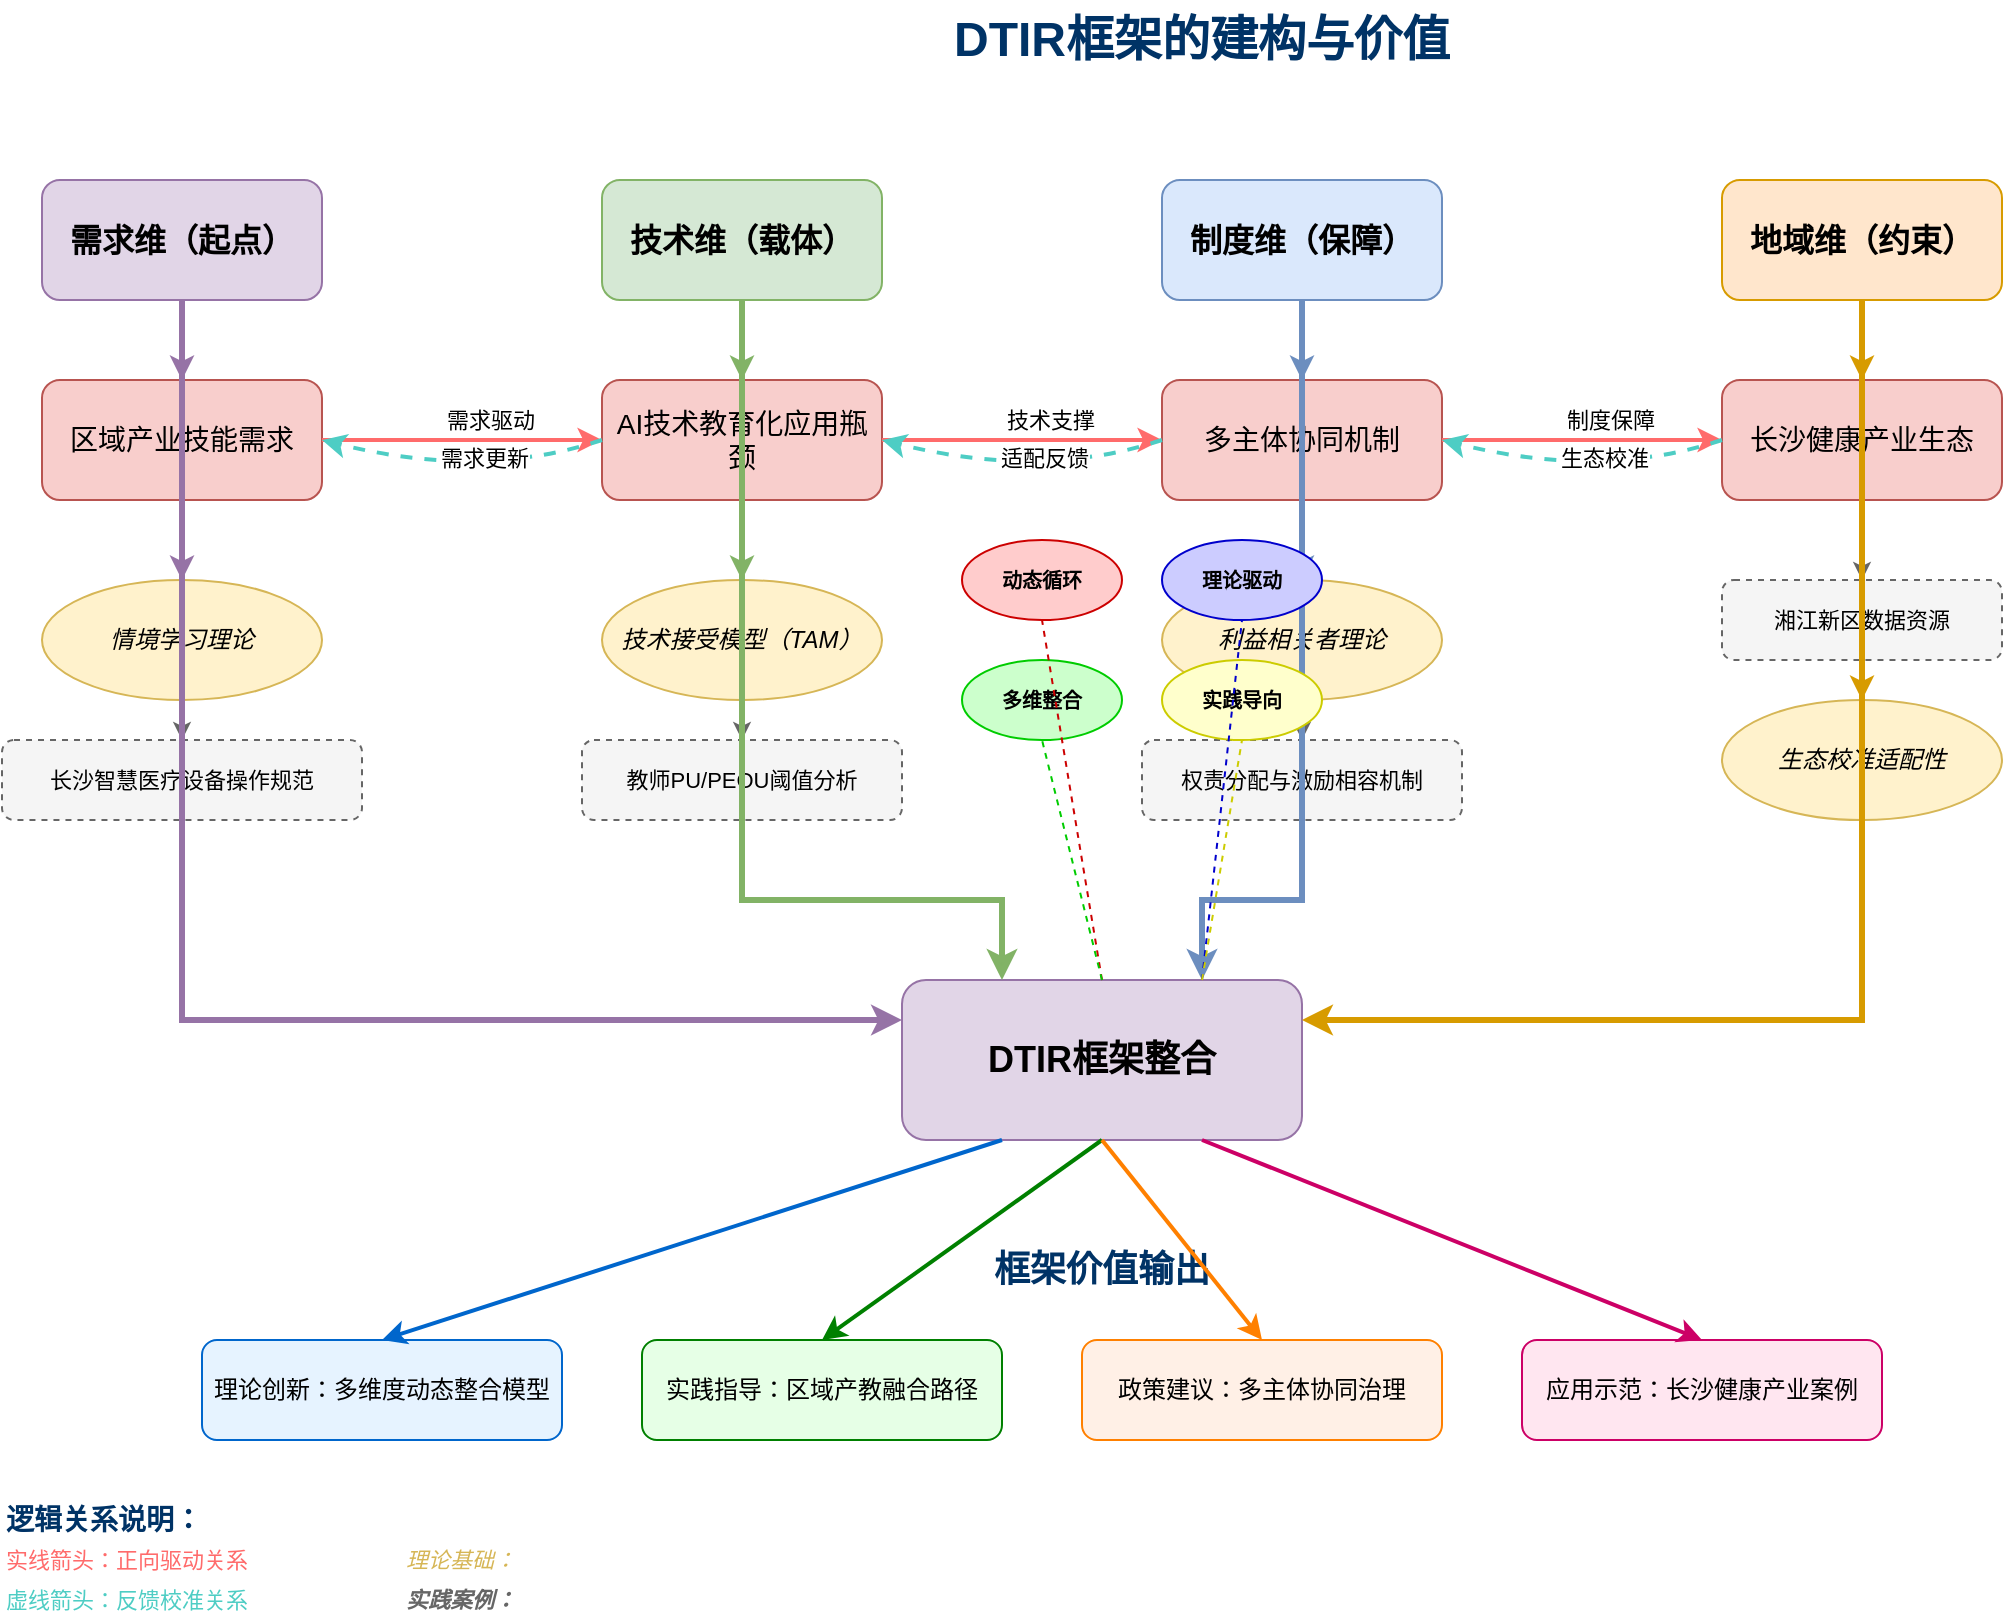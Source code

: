 <mxfile version="28.0.7">
  <diagram name="第 1 页" id="RC0g2ETIp5rF4YWdHQi5">
    <mxGraphModel dx="1420" dy="743" grid="1" gridSize="10" guides="1" tooltips="1" connect="1" arrows="1" fold="1" page="1" pageScale="1" pageWidth="1400" pageHeight="1000" math="0" shadow="0">
      <root>
        <mxCell id="0" />
        <mxCell id="1" parent="0" />
        <mxCell id="2" value="DTIR框架的建构与价值" style="text;html=1;strokeColor=none;fillColor=none;align=center;verticalAlign=middle;whiteSpace=wrap;rounded=0;fontSize=24;fontStyle=1;fontColor=#003366;" parent="1" vertex="1">
          <mxGeometry x="450" y="30" width="500" height="40" as="geometry" />
        </mxCell>
        <mxCell id="3" value="需求维（起点）" style="rounded=1;whiteSpace=wrap;html=1;fillColor=#e1d5e7;strokeColor=#9673a6;fontSize=16;fontStyle=1;" parent="1" vertex="1">
          <mxGeometry x="120" y="120" width="140" height="60" as="geometry" />
        </mxCell>
        <mxCell id="4" value="区域产业技能需求" style="rounded=1;whiteSpace=wrap;html=1;fillColor=#f8cecc;strokeColor=#b85450;fontSize=14;" parent="1" vertex="1">
          <mxGeometry x="120" y="220" width="140" height="60" as="geometry" />
        </mxCell>
        <mxCell id="5" value="情境学习理论" style="ellipse;whiteSpace=wrap;html=1;fillColor=#fff2cc;strokeColor=#d6b656;fontSize=12;fontStyle=2;" parent="1" vertex="1">
          <mxGeometry x="120" y="320" width="140" height="60" as="geometry" />
        </mxCell>
        <mxCell id="6" value="长沙智慧医疗设备操作规范" style="rounded=1;whiteSpace=wrap;html=1;fillColor=#f5f5f5;strokeColor=#666666;fontSize=11;dashed=1;" parent="1" vertex="1">
          <mxGeometry x="100" y="400" width="180" height="40" as="geometry" />
        </mxCell>
        <mxCell id="7" value="技术维（载体）" style="rounded=1;whiteSpace=wrap;html=1;fillColor=#d5e8d4;strokeColor=#82b366;fontSize=16;fontStyle=1;" parent="1" vertex="1">
          <mxGeometry x="400" y="120" width="140" height="60" as="geometry" />
        </mxCell>
        <mxCell id="8" value="AI技术教育化应用瓶颈" style="rounded=1;whiteSpace=wrap;html=1;fillColor=#f8cecc;strokeColor=#b85450;fontSize=14;" parent="1" vertex="1">
          <mxGeometry x="400" y="220" width="140" height="60" as="geometry" />
        </mxCell>
        <mxCell id="9" value="技术接受模型（TAM）" style="ellipse;whiteSpace=wrap;html=1;fillColor=#fff2cc;strokeColor=#d6b656;fontSize=12;fontStyle=2;" parent="1" vertex="1">
          <mxGeometry x="400" y="320" width="140" height="60" as="geometry" />
        </mxCell>
        <mxCell id="10" value="教师PU/PEOU阈值分析" style="rounded=1;whiteSpace=wrap;html=1;fillColor=#f5f5f5;strokeColor=#666666;fontSize=11;dashed=1;" parent="1" vertex="1">
          <mxGeometry x="390" y="400" width="160" height="40" as="geometry" />
        </mxCell>
        <mxCell id="11" value="制度维（保障）" style="rounded=1;whiteSpace=wrap;html=1;fillColor=#dae8fc;strokeColor=#6c8ebf;fontSize=16;fontStyle=1;" parent="1" vertex="1">
          <mxGeometry x="680" y="120" width="140" height="60" as="geometry" />
        </mxCell>
        <mxCell id="12" value="多主体协同机制" style="rounded=1;whiteSpace=wrap;html=1;fillColor=#f8cecc;strokeColor=#b85450;fontSize=14;" parent="1" vertex="1">
          <mxGeometry x="680" y="220" width="140" height="60" as="geometry" />
        </mxCell>
        <mxCell id="13" value="利益相关者理论" style="ellipse;whiteSpace=wrap;html=1;fillColor=#fff2cc;strokeColor=#d6b656;fontSize=12;fontStyle=2;" parent="1" vertex="1">
          <mxGeometry x="680" y="320" width="140" height="60" as="geometry" />
        </mxCell>
        <mxCell id="14" value="权责分配与激励相容机制" style="rounded=1;whiteSpace=wrap;html=1;fillColor=#f5f5f5;strokeColor=#666666;fontSize=11;dashed=1;" parent="1" vertex="1">
          <mxGeometry x="670" y="400" width="160" height="40" as="geometry" />
        </mxCell>
        <mxCell id="15" value="地域维（约束）" style="rounded=1;whiteSpace=wrap;html=1;fillColor=#ffe6cc;strokeColor=#d79b00;fontSize=16;fontStyle=1;" parent="1" vertex="1">
          <mxGeometry x="960" y="120" width="140" height="60" as="geometry" />
        </mxCell>
        <mxCell id="16" value="长沙健康产业生态" style="rounded=1;whiteSpace=wrap;html=1;fillColor=#f8cecc;strokeColor=#b85450;fontSize=14;" parent="1" vertex="1">
          <mxGeometry x="960" y="220" width="140" height="60" as="geometry" />
        </mxCell>
        <mxCell id="17" value="湘江新区数据资源" style="rounded=1;whiteSpace=wrap;html=1;fillColor=#f5f5f5;strokeColor=#666666;fontSize=11;dashed=1;" parent="1" vertex="1">
          <mxGeometry x="960" y="320" width="140" height="40" as="geometry" />
        </mxCell>
        <mxCell id="18" value="生态校准适配性" style="ellipse;whiteSpace=wrap;html=1;fillColor=#fff2cc;strokeColor=#d6b656;fontSize=12;fontStyle=2;" parent="1" vertex="1">
          <mxGeometry x="960" y="380" width="140" height="60" as="geometry" />
        </mxCell>
        <mxCell id="19" value="DTIR框架整合" style="rounded=1;whiteSpace=wrap;html=1;fillColor=#e1d5e7;strokeColor=#9673a6;fontSize=18;fontStyle=1;" parent="1" vertex="1">
          <mxGeometry x="550" y="520" width="200" height="80" as="geometry" />
        </mxCell>
        <mxCell id="20" value="" style="endArrow=classic;html=1;rounded=0;exitX=0.5;exitY=1;exitDx=0;exitDy=0;entryX=0.5;entryY=0;entryDx=0;entryDy=0;strokeWidth=2;strokeColor=#9673a6;" parent="1" source="3" target="4" edge="1">
          <mxGeometry width="50" height="50" relative="1" as="geometry">
            <mxPoint x="300" y="300" as="sourcePoint" />
            <mxPoint x="350" y="250" as="targetPoint" />
          </mxGeometry>
        </mxCell>
        <mxCell id="21" value="" style="endArrow=classic;html=1;rounded=0;exitX=0.5;exitY=1;exitDx=0;exitDy=0;entryX=0.5;entryY=0;entryDx=0;entryDy=0;strokeWidth=2;strokeColor=#9673a6;" parent="1" source="4" target="5" edge="1">
          <mxGeometry width="50" height="50" relative="1" as="geometry">
            <mxPoint x="300" y="300" as="sourcePoint" />
            <mxPoint x="350" y="250" as="targetPoint" />
          </mxGeometry>
        </mxCell>
        <mxCell id="22" value="" style="endArrow=classic;html=1;rounded=0;exitX=0.5;exitY=1;exitDx=0;exitDy=0;entryX=0.5;entryY=0;entryDx=0;entryDy=0;strokeWidth=1;strokeColor=#666666;dashed=1;" parent="1" source="5" target="6" edge="1">
          <mxGeometry width="50" height="50" relative="1" as="geometry">
            <mxPoint x="300" y="300" as="sourcePoint" />
            <mxPoint x="350" y="250" as="targetPoint" />
          </mxGeometry>
        </mxCell>
        <mxCell id="23" value="" style="endArrow=classic;html=1;rounded=0;exitX=0.5;exitY=1;exitDx=0;exitDy=0;entryX=0.5;entryY=0;entryDx=0;entryDy=0;strokeWidth=2;strokeColor=#82b366;" parent="1" source="7" target="8" edge="1">
          <mxGeometry width="50" height="50" relative="1" as="geometry">
            <mxPoint x="580" y="300" as="sourcePoint" />
            <mxPoint x="630" y="250" as="targetPoint" />
          </mxGeometry>
        </mxCell>
        <mxCell id="24" value="" style="endArrow=classic;html=1;rounded=0;exitX=0.5;exitY=1;exitDx=0;exitDy=0;entryX=0.5;entryY=0;entryDx=0;entryDy=0;strokeWidth=2;strokeColor=#82b366;" parent="1" source="8" target="9" edge="1">
          <mxGeometry width="50" height="50" relative="1" as="geometry">
            <mxPoint x="580" y="300" as="sourcePoint" />
            <mxPoint x="630" y="250" as="targetPoint" />
          </mxGeometry>
        </mxCell>
        <mxCell id="25" value="" style="endArrow=classic;html=1;rounded=0;exitX=0.5;exitY=1;exitDx=0;exitDy=0;entryX=0.5;entryY=0;entryDx=0;entryDy=0;strokeWidth=1;strokeColor=#666666;dashed=1;" parent="1" source="9" target="10" edge="1">
          <mxGeometry width="50" height="50" relative="1" as="geometry">
            <mxPoint x="580" y="300" as="sourcePoint" />
            <mxPoint x="630" y="250" as="targetPoint" />
          </mxGeometry>
        </mxCell>
        <mxCell id="26" value="" style="endArrow=classic;html=1;rounded=0;exitX=0.5;exitY=1;exitDx=0;exitDy=0;entryX=0.5;entryY=0;entryDx=0;entryDy=0;strokeWidth=2;strokeColor=#6c8ebf;" parent="1" source="11" target="12" edge="1">
          <mxGeometry width="50" height="50" relative="1" as="geometry">
            <mxPoint x="860" y="300" as="sourcePoint" />
            <mxPoint x="910" y="250" as="targetPoint" />
          </mxGeometry>
        </mxCell>
        <mxCell id="27" value="" style="endArrow=classic;html=1;rounded=0;exitX=0.5;exitY=1;exitDx=0;exitDy=0;entryX=0.5;entryY=0;entryDx=0;entryDy=0;strokeWidth=2;strokeColor=#6c8ebf;" parent="1" source="12" target="13" edge="1">
          <mxGeometry width="50" height="50" relative="1" as="geometry">
            <mxPoint x="860" y="300" as="sourcePoint" />
            <mxPoint x="910" y="250" as="targetPoint" />
          </mxGeometry>
        </mxCell>
        <mxCell id="28" value="" style="endArrow=classic;html=1;rounded=0;exitX=0.5;exitY=1;exitDx=0;exitDy=0;entryX=0.5;entryY=0;entryDx=0;entryDy=0;strokeWidth=1;strokeColor=#666666;dashed=1;" parent="1" source="13" target="14" edge="1">
          <mxGeometry width="50" height="50" relative="1" as="geometry">
            <mxPoint x="860" y="300" as="sourcePoint" />
            <mxPoint x="910" y="250" as="targetPoint" />
          </mxGeometry>
        </mxCell>
        <mxCell id="29" value="" style="endArrow=classic;html=1;rounded=0;exitX=0.5;exitY=1;exitDx=0;exitDy=0;entryX=0.5;entryY=0;entryDx=0;entryDy=0;strokeWidth=2;strokeColor=#d79b00;" parent="1" source="15" target="16" edge="1">
          <mxGeometry width="50" height="50" relative="1" as="geometry">
            <mxPoint x="1140" y="300" as="sourcePoint" />
            <mxPoint x="1190" y="250" as="targetPoint" />
          </mxGeometry>
        </mxCell>
        <mxCell id="30" value="" style="endArrow=classic;html=1;rounded=0;exitX=0.5;exitY=1;exitDx=0;exitDy=0;entryX=0.5;entryY=0;entryDx=0;entryDy=0;strokeWidth=1;strokeColor=#666666;dashed=1;" parent="1" source="16" target="17" edge="1">
          <mxGeometry width="50" height="50" relative="1" as="geometry">
            <mxPoint x="1140" y="300" as="sourcePoint" />
            <mxPoint x="1190" y="250" as="targetPoint" />
          </mxGeometry>
        </mxCell>
        <mxCell id="31" value="" style="endArrow=classic;html=1;rounded=0;exitX=0.5;exitY=1;exitDx=0;exitDy=0;entryX=0.5;entryY=0;entryDx=0;entryDy=0;strokeWidth=2;strokeColor=#d79b00;" parent="1" source="17" target="18" edge="1">
          <mxGeometry width="50" height="50" relative="1" as="geometry">
            <mxPoint x="1140" y="300" as="sourcePoint" />
            <mxPoint x="1190" y="250" as="targetPoint" />
          </mxGeometry>
        </mxCell>
        <mxCell id="32" value="" style="endArrow=classic;html=1;rounded=0;exitX=0.5;exitY=1;exitDx=0;exitDy=0;entryX=0;entryY=0.25;entryDx=0;entryDy=0;strokeWidth=3;strokeColor=#9673a6;" parent="1" source="3" target="19" edge="1">
          <mxGeometry width="50" height="50" relative="1" as="geometry">
            <mxPoint x="300" y="400" as="sourcePoint" />
            <mxPoint x="350" y="350" as="targetPoint" />
            <Array as="points">
              <mxPoint x="190" y="540" />
            </Array>
          </mxGeometry>
        </mxCell>
        <mxCell id="33" value="" style="endArrow=classic;html=1;rounded=0;exitX=0.5;exitY=1;exitDx=0;exitDy=0;entryX=0.25;entryY=0;entryDx=0;entryDy=0;strokeWidth=3;strokeColor=#82b366;" parent="1" source="7" target="19" edge="1">
          <mxGeometry width="50" height="50" relative="1" as="geometry">
            <mxPoint x="580" y="400" as="sourcePoint" />
            <mxPoint x="630" y="350" as="targetPoint" />
            <Array as="points">
              <mxPoint x="470" y="480" />
              <mxPoint x="600" y="480" />
            </Array>
          </mxGeometry>
        </mxCell>
        <mxCell id="34" value="" style="endArrow=classic;html=1;rounded=0;exitX=0.5;exitY=1;exitDx=0;exitDy=0;entryX=0.75;entryY=0;entryDx=0;entryDy=0;strokeWidth=3;strokeColor=#6c8ebf;" parent="1" source="11" target="19" edge="1">
          <mxGeometry width="50" height="50" relative="1" as="geometry">
            <mxPoint x="860" y="400" as="sourcePoint" />
            <mxPoint x="910" y="350" as="targetPoint" />
            <Array as="points">
              <mxPoint x="750" y="480" />
              <mxPoint x="700" y="480" />
            </Array>
          </mxGeometry>
        </mxCell>
        <mxCell id="35" value="" style="endArrow=classic;html=1;rounded=0;exitX=0.5;exitY=1;exitDx=0;exitDy=0;entryX=1;entryY=0.25;entryDx=0;entryDy=0;strokeWidth=3;strokeColor=#d79b00;" parent="1" source="15" target="19" edge="1">
          <mxGeometry width="50" height="50" relative="1" as="geometry">
            <mxPoint x="1140" y="400" as="sourcePoint" />
            <mxPoint x="1190" y="350" as="targetPoint" />
            <Array as="points">
              <mxPoint x="1030" y="540" />
            </Array>
          </mxGeometry>
        </mxCell>
        <mxCell id="36" value="需求驱动" style="endArrow=classic;html=1;rounded=0;exitX=1;exitY=0.5;exitDx=0;exitDy=0;entryX=0;entryY=0.5;entryDx=0;entryDy=0;strokeWidth=2;strokeColor=#ff6b6b;curved=1;" parent="1" source="4" target="8" edge="1">
          <mxGeometry x="0.2" y="10" width="50" height="50" relative="1" as="geometry">
            <mxPoint x="300" y="400" as="sourcePoint" />
            <mxPoint x="350" y="350" as="targetPoint" />
            <mxPoint as="offset" />
          </mxGeometry>
        </mxCell>
        <mxCell id="37" value="技术支撑" style="endArrow=classic;html=1;rounded=0;exitX=1;exitY=0.5;exitDx=0;exitDy=0;entryX=0;entryY=0.5;entryDx=0;entryDy=0;strokeWidth=2;strokeColor=#ff6b6b;curved=1;" parent="1" source="8" target="12" edge="1">
          <mxGeometry x="0.2" y="10" width="50" height="50" relative="1" as="geometry">
            <mxPoint x="580" y="400" as="sourcePoint" />
            <mxPoint x="630" y="350" as="targetPoint" />
            <mxPoint as="offset" />
          </mxGeometry>
        </mxCell>
        <mxCell id="38" value="制度保障" style="endArrow=classic;html=1;rounded=0;exitX=1;exitY=0.5;exitDx=0;exitDy=0;entryX=0;entryY=0.5;entryDx=0;entryDy=0;strokeWidth=2;strokeColor=#ff6b6b;curved=1;" parent="1" source="12" target="16" edge="1">
          <mxGeometry x="0.2" y="10" width="50" height="50" relative="1" as="geometry">
            <mxPoint x="860" y="400" as="sourcePoint" />
            <mxPoint x="910" y="350" as="targetPoint" />
            <mxPoint as="offset" />
          </mxGeometry>
        </mxCell>
        <mxCell id="39" value="生态校准" style="endArrow=classic;html=1;rounded=0;exitX=0;exitY=0.5;exitDx=0;exitDy=0;entryX=1;entryY=0.5;entryDx=0;entryDy=0;strokeWidth=2;strokeColor=#4ecdc4;curved=1;dashed=1;" parent="1" source="16" target="12" edge="1">
          <mxGeometry x="-0.2" y="-10" width="50" height="50" relative="1" as="geometry">
            <mxPoint x="860" y="400" as="sourcePoint" />
            <mxPoint x="910" y="350" as="targetPoint" />
            <Array as="points">
              <mxPoint x="900" y="270" />
            </Array>
            <mxPoint as="offset" />
          </mxGeometry>
        </mxCell>
        <mxCell id="40" value="适配反馈" style="endArrow=classic;html=1;rounded=0;exitX=0;exitY=0.5;exitDx=0;exitDy=0;entryX=1;entryY=0.5;entryDx=0;entryDy=0;strokeWidth=2;strokeColor=#4ecdc4;curved=1;dashed=1;" parent="1" source="12" target="8" edge="1">
          <mxGeometry x="-0.2" y="-10" width="50" height="50" relative="1" as="geometry">
            <mxPoint x="580" y="400" as="sourcePoint" />
            <mxPoint x="630" y="350" as="targetPoint" />
            <Array as="points">
              <mxPoint x="620" y="270" />
            </Array>
            <mxPoint as="offset" />
          </mxGeometry>
        </mxCell>
        <mxCell id="41" value="需求更新" style="endArrow=classic;html=1;rounded=0;exitX=0;exitY=0.5;exitDx=0;exitDy=0;entryX=1;entryY=0.5;entryDx=0;entryDy=0;strokeWidth=2;strokeColor=#4ecdc4;curved=1;dashed=1;" parent="1" source="8" target="4" edge="1">
          <mxGeometry x="-0.2" y="-10" width="50" height="50" relative="1" as="geometry">
            <mxPoint x="300" y="400" as="sourcePoint" />
            <mxPoint x="350" y="350" as="targetPoint" />
            <Array as="points">
              <mxPoint x="340" y="270" />
            </Array>
            <mxPoint as="offset" />
          </mxGeometry>
        </mxCell>
        <mxCell id="42" value="框架价值输出" style="text;html=1;strokeColor=none;fillColor=none;align=center;verticalAlign=middle;whiteSpace=wrap;rounded=0;fontSize=18;fontStyle=1;fontColor=#003366;" parent="1" vertex="1">
          <mxGeometry x="500" y="650" width="300" height="30" as="geometry" />
        </mxCell>
        <mxCell id="43" value="理论创新：多维度动态整合模型" style="rounded=1;whiteSpace=wrap;html=1;fillColor=#e6f3ff;strokeColor=#0066cc;fontSize=12;" parent="1" vertex="1">
          <mxGeometry x="200" y="700" width="180" height="50" as="geometry" />
        </mxCell>
        <mxCell id="44" value="实践指导：区域产教融合路径" style="rounded=1;whiteSpace=wrap;html=1;fillColor=#e6ffe6;strokeColor=#008000;fontSize=12;" parent="1" vertex="1">
          <mxGeometry x="420" y="700" width="180" height="50" as="geometry" />
        </mxCell>
        <mxCell id="45" value="政策建议：多主体协同治理" style="rounded=1;whiteSpace=wrap;html=1;fillColor=#fff0e6;strokeColor=#ff8000;fontSize=12;" parent="1" vertex="1">
          <mxGeometry x="640" y="700" width="180" height="50" as="geometry" />
        </mxCell>
        <mxCell id="46" value="应用示范：长沙健康产业案例" style="rounded=1;whiteSpace=wrap;html=1;fillColor=#ffe6f0;strokeColor=#cc0066;fontSize=12;" parent="1" vertex="1">
          <mxGeometry x="860" y="700" width="180" height="50" as="geometry" />
        </mxCell>
        <mxCell id="47" value="" style="endArrow=classic;html=1;rounded=0;exitX=0.25;exitY=1;exitDx=0;exitDy=0;entryX=0.5;entryY=0;entryDx=0;entryDy=0;strokeWidth=2;strokeColor=#0066cc;" parent="1" source="19" target="43" edge="1">
          <mxGeometry width="50" height="50" relative="1" as="geometry">
            <mxPoint x="400" y="650" as="sourcePoint" />
            <mxPoint x="450" y="600" as="targetPoint" />
          </mxGeometry>
        </mxCell>
        <mxCell id="48" value="" style="endArrow=classic;html=1;rounded=0;exitX=0.5;exitY=1;exitDx=0;exitDy=0;entryX=0.5;entryY=0;entryDx=0;entryDy=0;strokeWidth=2;strokeColor=#008000;" parent="1" source="19" target="44" edge="1">
          <mxGeometry width="50" height="50" relative="1" as="geometry">
            <mxPoint x="400" y="650" as="sourcePoint" />
            <mxPoint x="450" y="600" as="targetPoint" />
          </mxGeometry>
        </mxCell>
        <mxCell id="49" value="" style="endArrow=classic;html=1;rounded=0;exitX=0.5;exitY=1;exitDx=0;exitDy=0;entryX=0.5;entryY=0;entryDx=0;entryDy=0;strokeWidth=2;strokeColor=#ff8000;" parent="1" source="19" target="45" edge="1">
          <mxGeometry width="50" height="50" relative="1" as="geometry">
            <mxPoint x="400" y="650" as="sourcePoint" />
            <mxPoint x="450" y="600" as="targetPoint" />
          </mxGeometry>
        </mxCell>
        <mxCell id="50" value="" style="endArrow=classic;html=1;rounded=0;exitX=0.75;exitY=1;exitDx=0;exitDy=0;entryX=0.5;entryY=0;entryDx=0;entryDy=0;strokeWidth=2;strokeColor=#cc0066;" parent="1" source="19" target="46" edge="1">
          <mxGeometry width="50" height="50" relative="1" as="geometry">
            <mxPoint x="400" y="650" as="sourcePoint" />
            <mxPoint x="450" y="600" as="targetPoint" />
          </mxGeometry>
        </mxCell>
        <mxCell id="51" value="逻辑关系说明：" style="text;html=1;strokeColor=none;fillColor=none;align=left;verticalAlign=middle;whiteSpace=wrap;rounded=0;fontSize=14;fontStyle=1;fontColor=#003366;" parent="1" vertex="1">
          <mxGeometry x="100" y="780" width="120" height="20" as="geometry" />
        </mxCell>
        <mxCell id="52" value="实线箭头：正向驱动关系" style="text;html=1;strokeColor=none;fillColor=none;align=left;verticalAlign=middle;whiteSpace=wrap;rounded=0;fontSize=11;fontColor=#ff6b6b;" parent="1" vertex="1">
          <mxGeometry x="100" y="800" width="160" height="20" as="geometry" />
        </mxCell>
        <mxCell id="53" value="虚线箭头：反馈校准关系" style="text;html=1;strokeColor=none;fillColor=none;align=left;verticalAlign=middle;whiteSpace=wrap;rounded=0;fontSize=11;fontColor=#4ecdc4;" parent="1" vertex="1">
          <mxGeometry x="100" y="820" width="160" height="20" as="geometry" />
        </mxCell>
        <mxCell id="54" value="理论基础：" style="text;html=1;strokeColor=none;fillColor=none;align=left;verticalAlign=middle;whiteSpace=wrap;rounded=0;fontSize=11;fontColor=#d6b656;fontStyle=2;" parent="1" vertex="1">
          <mxGeometry x="300" y="800" width="80" height="20" as="geometry" />
        </mxCell>
        <mxCell id="55" value="实践案例：" style="text;html=1;strokeColor=none;fillColor=none;align=left;verticalAlign=middle;whiteSpace=wrap;rounded=0;fontSize=11;fontColor=#666666;fontStyle=3;" parent="1" vertex="1">
          <mxGeometry x="300" y="820" width="80" height="20" as="geometry" />
        </mxCell>
        <mxCell id="56" value="动态循环" style="ellipse;whiteSpace=wrap;html=1;fillColor=#ffcccc;strokeColor=#cc0000;fontSize=10;fontStyle=1;" parent="1" vertex="1">
          <mxGeometry x="580" y="300" width="80" height="40" as="geometry" />
        </mxCell>
        <mxCell id="57" value="多维整合" style="ellipse;whiteSpace=wrap;html=1;fillColor=#ccffcc;strokeColor=#00cc00;fontSize=10;fontStyle=1;" parent="1" vertex="1">
          <mxGeometry x="580" y="360" width="80" height="40" as="geometry" />
        </mxCell>
        <mxCell id="58" value="理论驱动" style="ellipse;whiteSpace=wrap;html=1;fillColor=#ccccff;strokeColor=#0000cc;fontSize=10;fontStyle=1;" parent="1" vertex="1">
          <mxGeometry x="680" y="300" width="80" height="40" as="geometry" />
        </mxCell>
        <mxCell id="59" value="实践导向" style="ellipse;whiteSpace=wrap;html=1;fillColor=#ffffcc;strokeColor=#cccc00;fontSize=10;fontStyle=1;" parent="1" vertex="1">
          <mxGeometry x="680" y="360" width="80" height="40" as="geometry" />
        </mxCell>
        <mxCell id="60" value="" style="endArrow=none;html=1;rounded=0;exitX=0.5;exitY=0;exitDx=0;exitDy=0;entryX=0.5;entryY=1;entryDx=0;entryDy=0;strokeWidth=1;strokeColor=#cc0000;dashed=1;" parent="1" source="19" target="56" edge="1">
          <mxGeometry width="50" height="50" relative="1" as="geometry">
            <mxPoint x="400" y="400" as="sourcePoint" />
            <mxPoint x="450" y="350" as="targetPoint" />
          </mxGeometry>
        </mxCell>
        <mxCell id="61" value="" style="endArrow=none;html=1;rounded=0;exitX=0.5;exitY=0;exitDx=0;exitDy=0;entryX=0.5;entryY=1;entryDx=0;entryDy=0;strokeWidth=1;strokeColor=#00cc00;dashed=1;" parent="1" source="19" target="57" edge="1">
          <mxGeometry width="50" height="50" relative="1" as="geometry">
            <mxPoint x="400" y="400" as="sourcePoint" />
            <mxPoint x="450" y="350" as="targetPoint" />
          </mxGeometry>
        </mxCell>
        <mxCell id="62" value="" style="endArrow=none;html=1;rounded=0;exitX=0.75;exitY=0;exitDx=0;exitDy=0;entryX=0.5;entryY=1;entryDx=0;entryDy=0;strokeWidth=1;strokeColor=#0000cc;dashed=1;" parent="1" source="19" target="58" edge="1">
          <mxGeometry width="50" height="50" relative="1" as="geometry">
            <mxPoint x="400" y="400" as="sourcePoint" />
            <mxPoint x="450" y="350" as="targetPoint" />
          </mxGeometry>
        </mxCell>
        <mxCell id="63" value="" style="endArrow=none;html=1;rounded=0;exitX=0.75;exitY=0;exitDx=0;exitDy=0;entryX=0.5;entryY=1;entryDx=0;entryDy=0;strokeWidth=1;strokeColor=#cccc00;dashed=1;" parent="1" source="19" target="59" edge="1">
          <mxGeometry width="50" height="50" relative="1" as="geometry">
            <mxPoint x="400" y="400" as="sourcePoint" />
            <mxPoint x="450" y="350" as="targetPoint" />
          </mxGeometry>
        </mxCell>
      </root>
    </mxGraphModel>
  </diagram>
</mxfile>
